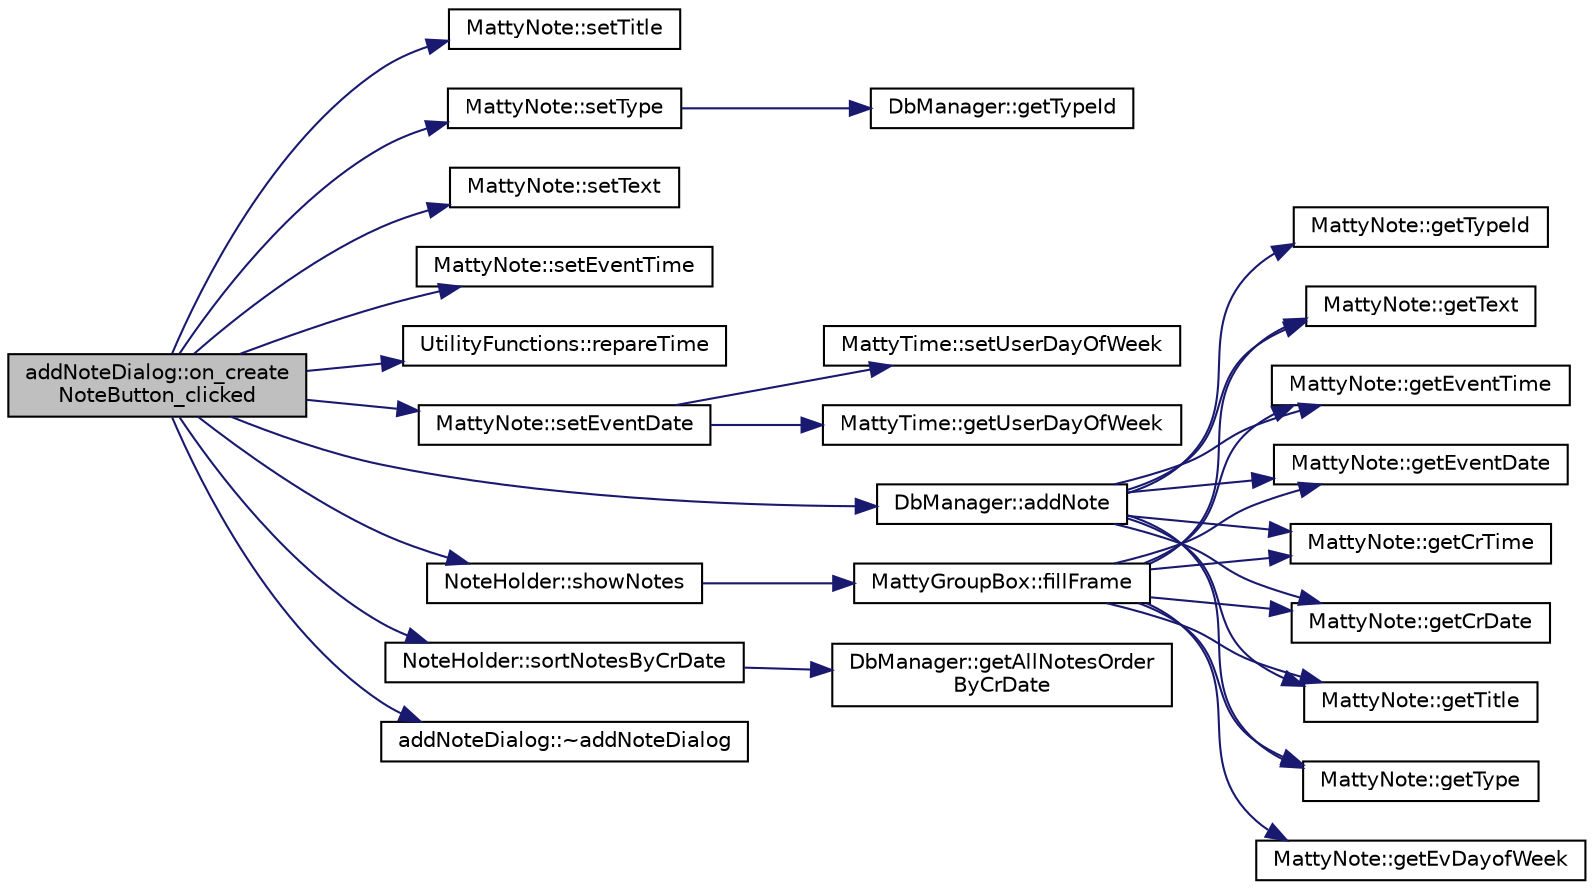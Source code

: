 digraph "addNoteDialog::on_createNoteButton_clicked"
{
  edge [fontname="Helvetica",fontsize="10",labelfontname="Helvetica",labelfontsize="10"];
  node [fontname="Helvetica",fontsize="10",shape=record];
  rankdir="LR";
  Node17 [label="addNoteDialog::on_create\lNoteButton_clicked",height=0.2,width=0.4,color="black", fillcolor="grey75", style="filled", fontcolor="black"];
  Node17 -> Node18 [color="midnightblue",fontsize="10",style="solid",fontname="Helvetica"];
  Node18 [label="MattyNote::setTitle",height=0.2,width=0.4,color="black", fillcolor="white", style="filled",URL="$classMattyNote.html#af7909f64608b020b501019cf29796eb0"];
  Node17 -> Node19 [color="midnightblue",fontsize="10",style="solid",fontname="Helvetica"];
  Node19 [label="MattyNote::setType",height=0.2,width=0.4,color="black", fillcolor="white", style="filled",URL="$classMattyNote.html#ac9171fd4faaf0c286c9315a0b4ef4560"];
  Node19 -> Node20 [color="midnightblue",fontsize="10",style="solid",fontname="Helvetica"];
  Node20 [label="DbManager::getTypeId",height=0.2,width=0.4,color="black", fillcolor="white", style="filled",URL="$classDbManager.html#a92ebefd0d5fae643db1fc51cc7ea0c31"];
  Node17 -> Node21 [color="midnightblue",fontsize="10",style="solid",fontname="Helvetica"];
  Node21 [label="MattyNote::setText",height=0.2,width=0.4,color="black", fillcolor="white", style="filled",URL="$classMattyNote.html#afa0c4ee32401e4a09e8d04fd0b01da0b"];
  Node17 -> Node22 [color="midnightblue",fontsize="10",style="solid",fontname="Helvetica"];
  Node22 [label="MattyNote::setEventTime",height=0.2,width=0.4,color="black", fillcolor="white", style="filled",URL="$classMattyNote.html#aaeba8670420ab9ad0fb8be660845e0ba"];
  Node17 -> Node23 [color="midnightblue",fontsize="10",style="solid",fontname="Helvetica"];
  Node23 [label="UtilityFunctions::repareTime",height=0.2,width=0.4,color="black", fillcolor="white", style="filled",URL="$classUtilityFunctions.html#ac2212f463b34781025e9e0bcfeaad3eb"];
  Node17 -> Node24 [color="midnightblue",fontsize="10",style="solid",fontname="Helvetica"];
  Node24 [label="MattyNote::setEventDate",height=0.2,width=0.4,color="black", fillcolor="white", style="filled",URL="$classMattyNote.html#a70676b1ab215b873c9451a82cc417684"];
  Node24 -> Node25 [color="midnightblue",fontsize="10",style="solid",fontname="Helvetica"];
  Node25 [label="MattyTime::setUserDayOfWeek",height=0.2,width=0.4,color="black", fillcolor="white", style="filled",URL="$classMattyTime.html#a12b0e0b9c4d45248da89e2d4078d4d08"];
  Node24 -> Node26 [color="midnightblue",fontsize="10",style="solid",fontname="Helvetica"];
  Node26 [label="MattyTime::getUserDayOfWeek",height=0.2,width=0.4,color="black", fillcolor="white", style="filled",URL="$classMattyTime.html#ad2f12ac7d1a959ee9e19a4eac30484fd"];
  Node17 -> Node27 [color="midnightblue",fontsize="10",style="solid",fontname="Helvetica"];
  Node27 [label="DbManager::addNote",height=0.2,width=0.4,color="black", fillcolor="white", style="filled",URL="$classDbManager.html#a0d97afdec08f212ec39100d26d8b4273"];
  Node27 -> Node28 [color="midnightblue",fontsize="10",style="solid",fontname="Helvetica"];
  Node28 [label="MattyNote::getTitle",height=0.2,width=0.4,color="black", fillcolor="white", style="filled",URL="$classMattyNote.html#acb4af77f4177a0b17f140d4b4421e32e"];
  Node27 -> Node29 [color="midnightblue",fontsize="10",style="solid",fontname="Helvetica"];
  Node29 [label="MattyNote::getType",height=0.2,width=0.4,color="black", fillcolor="white", style="filled",URL="$classMattyNote.html#ad07b65692d79cf25e5c9008e111bd999"];
  Node27 -> Node30 [color="midnightblue",fontsize="10",style="solid",fontname="Helvetica"];
  Node30 [label="MattyNote::getText",height=0.2,width=0.4,color="black", fillcolor="white", style="filled",URL="$classMattyNote.html#a9213ac15a09625f59a95ede1b1470308"];
  Node27 -> Node31 [color="midnightblue",fontsize="10",style="solid",fontname="Helvetica"];
  Node31 [label="MattyNote::getEventTime",height=0.2,width=0.4,color="black", fillcolor="white", style="filled",URL="$classMattyNote.html#a8c7f06ff44ce23f5a9ce6d2364732a24"];
  Node27 -> Node32 [color="midnightblue",fontsize="10",style="solid",fontname="Helvetica"];
  Node32 [label="MattyNote::getEventDate",height=0.2,width=0.4,color="black", fillcolor="white", style="filled",URL="$classMattyNote.html#a8973578029ab29593061cca235ae84f9"];
  Node27 -> Node33 [color="midnightblue",fontsize="10",style="solid",fontname="Helvetica"];
  Node33 [label="MattyNote::getCrTime",height=0.2,width=0.4,color="black", fillcolor="white", style="filled",URL="$classMattyNote.html#a2acf19aded7d4b5c29db7af6b0c4b1f6"];
  Node27 -> Node34 [color="midnightblue",fontsize="10",style="solid",fontname="Helvetica"];
  Node34 [label="MattyNote::getCrDate",height=0.2,width=0.4,color="black", fillcolor="white", style="filled",URL="$classMattyNote.html#ade5ef053d6d9ba158d9842feadd39754"];
  Node27 -> Node35 [color="midnightblue",fontsize="10",style="solid",fontname="Helvetica"];
  Node35 [label="MattyNote::getTypeId",height=0.2,width=0.4,color="black", fillcolor="white", style="filled",URL="$classMattyNote.html#af5b90028a8e406e41b8c8a6de83685ef"];
  Node17 -> Node36 [color="midnightblue",fontsize="10",style="solid",fontname="Helvetica"];
  Node36 [label="NoteHolder::sortNotesByCrDate",height=0.2,width=0.4,color="black", fillcolor="white", style="filled",URL="$classNoteHolder.html#ab52d375cf5ab24f0512fab6308ec8b25"];
  Node36 -> Node37 [color="midnightblue",fontsize="10",style="solid",fontname="Helvetica"];
  Node37 [label="DbManager::getAllNotesOrder\lByCrDate",height=0.2,width=0.4,color="black", fillcolor="white", style="filled",URL="$classDbManager.html#a9b35a902ca6a35cd2589a3d1fffda94b"];
  Node17 -> Node38 [color="midnightblue",fontsize="10",style="solid",fontname="Helvetica"];
  Node38 [label="NoteHolder::showNotes",height=0.2,width=0.4,color="black", fillcolor="white", style="filled",URL="$classNoteHolder.html#a9fbdbdf5cc2628f360c45eb861eacded"];
  Node38 -> Node39 [color="midnightblue",fontsize="10",style="solid",fontname="Helvetica"];
  Node39 [label="MattyGroupBox::fillFrame",height=0.2,width=0.4,color="black", fillcolor="white", style="filled",URL="$classMattyGroupBox.html#a4cbc1800e9ec63cdd0e064d3a3738b80"];
  Node39 -> Node28 [color="midnightblue",fontsize="10",style="solid",fontname="Helvetica"];
  Node39 -> Node29 [color="midnightblue",fontsize="10",style="solid",fontname="Helvetica"];
  Node39 -> Node30 [color="midnightblue",fontsize="10",style="solid",fontname="Helvetica"];
  Node39 -> Node33 [color="midnightblue",fontsize="10",style="solid",fontname="Helvetica"];
  Node39 -> Node34 [color="midnightblue",fontsize="10",style="solid",fontname="Helvetica"];
  Node39 -> Node32 [color="midnightblue",fontsize="10",style="solid",fontname="Helvetica"];
  Node39 -> Node40 [color="midnightblue",fontsize="10",style="solid",fontname="Helvetica"];
  Node40 [label="MattyNote::getEvDayofWeek",height=0.2,width=0.4,color="black", fillcolor="white", style="filled",URL="$classMattyNote.html#ac6f675c525f027536fdcfda43f0a261e"];
  Node39 -> Node31 [color="midnightblue",fontsize="10",style="solid",fontname="Helvetica"];
  Node17 -> Node41 [color="midnightblue",fontsize="10",style="solid",fontname="Helvetica"];
  Node41 [label="addNoteDialog::~addNoteDialog",height=0.2,width=0.4,color="black", fillcolor="white", style="filled",URL="$classaddNoteDialog.html#a900c8ab72a54252fa03299d821af644f"];
}

